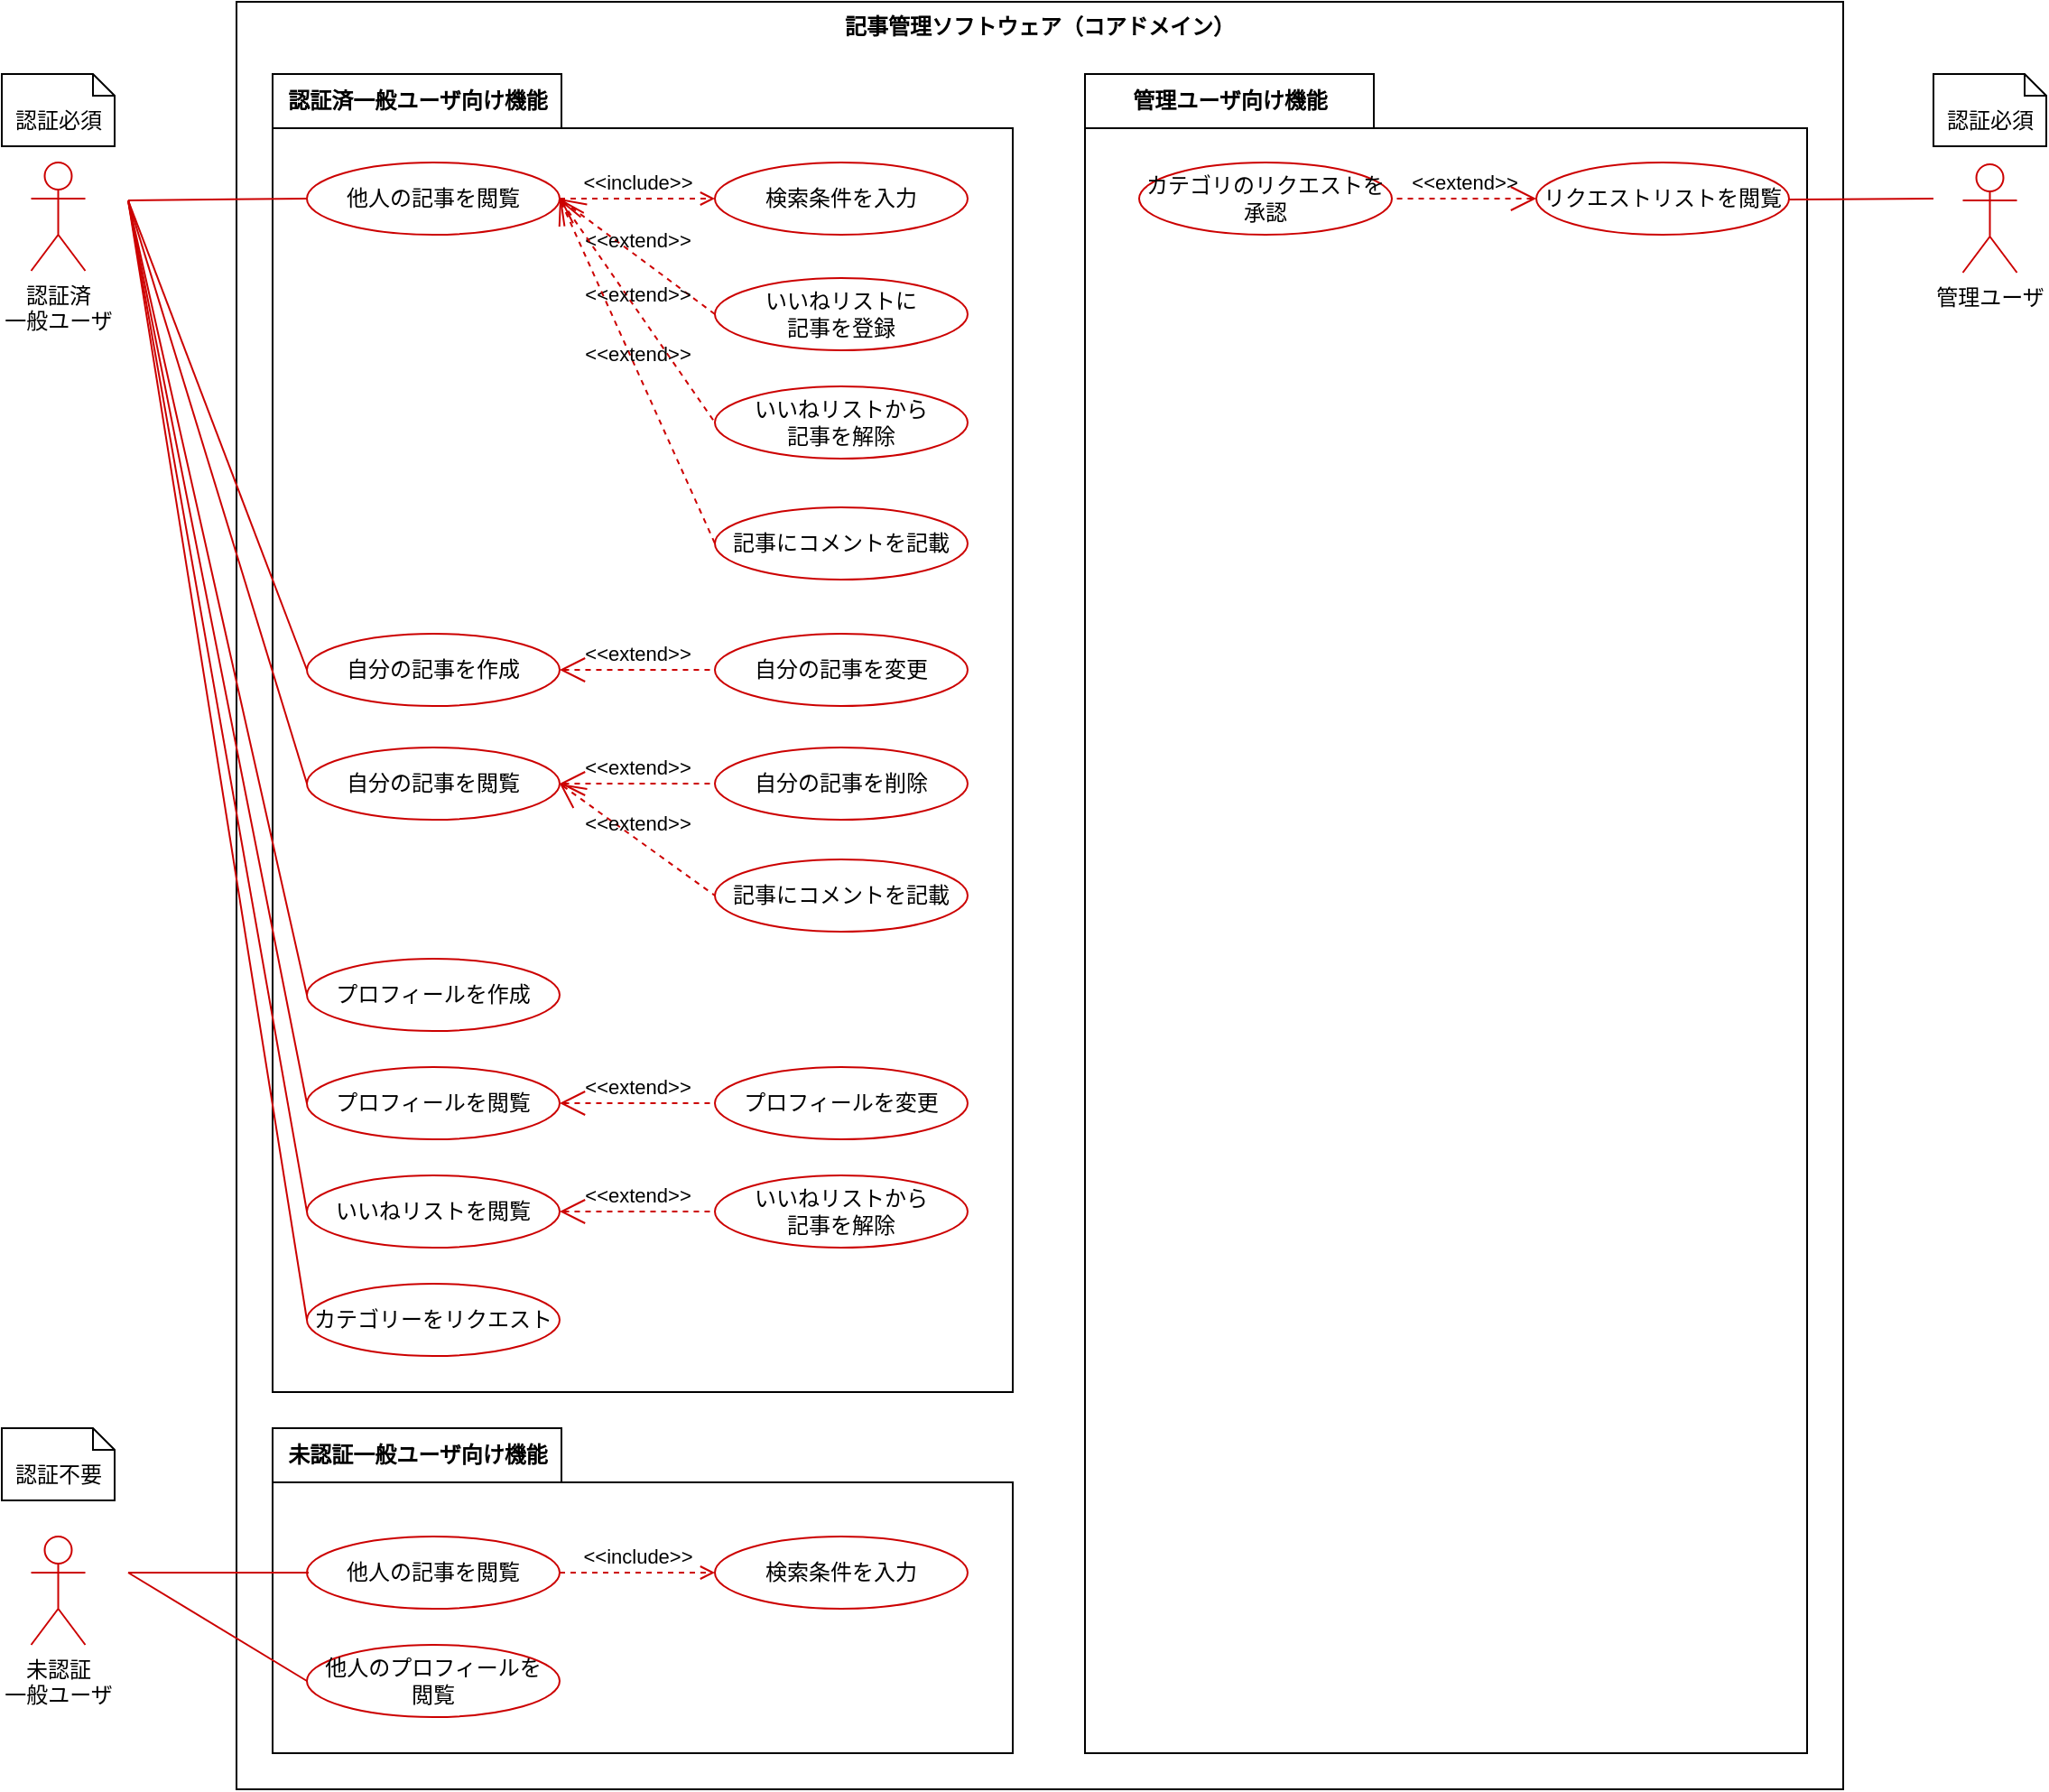 <mxfile version="13.9.9" type="device"><diagram name="Page-1" id="e7e014a7-5840-1c2e-5031-d8a46d1fe8dd"><mxGraphModel dx="1185" dy="642" grid="1" gridSize="10" guides="1" tooltips="1" connect="1" arrows="1" fold="1" page="1" pageScale="1" pageWidth="1169" pageHeight="826" background="#ffffff" math="0" shadow="0"><root><mxCell id="0"/><mxCell id="1" parent="0"/><mxCell id="8yZbtSi02i8_qKE5AEvQ-42" value="記事管理ソフトウェア（コアドメイン）" style="shape=rect;html=1;verticalAlign=top;fontStyle=1;whiteSpace=wrap;align=center;" parent="1" vertex="1"><mxGeometry x="460" y="130" width="890" height="990" as="geometry"/></mxCell><mxCell id="41YGwBdxz8Aqm4RbffEi-1" value="未認証一般ユーザ向け機能" style="shape=folder;fontStyle=1;tabWidth=160;tabHeight=30;tabPosition=left;html=1;boundedLbl=1;labelInHeader=1;" vertex="1" parent="1"><mxGeometry x="480" y="920" width="410" height="180" as="geometry"/></mxCell><mxCell id="8yZbtSi02i8_qKE5AEvQ-117" value="管理ユーザ向け機能" style="shape=folder;fontStyle=1;tabWidth=160;tabHeight=30;tabPosition=left;html=1;boundedLbl=1;labelInHeader=1;" parent="1" vertex="1"><mxGeometry x="930" y="170" width="400" height="930" as="geometry"/></mxCell><mxCell id="8yZbtSi02i8_qKE5AEvQ-115" value="認証済一般ユーザ向け機能" style="shape=folder;fontStyle=1;tabWidth=160;tabHeight=30;tabPosition=left;html=1;boundedLbl=1;labelInHeader=1;" parent="1" vertex="1"><mxGeometry x="480" y="170" width="410" height="730" as="geometry"/></mxCell><mxCell id="8yZbtSi02i8_qKE5AEvQ-43" value="他人の記事を閲覧" style="ellipse;whiteSpace=wrap;html=1;strokeColor=#CC0000;" parent="1" vertex="1"><mxGeometry x="499" y="219" width="140" height="40" as="geometry"/></mxCell><mxCell id="8yZbtSi02i8_qKE5AEvQ-44" value="自分の記事を作成" style="ellipse;whiteSpace=wrap;html=1;strokeColor=#CC0000;" parent="1" vertex="1"><mxGeometry x="499" y="480" width="140" height="40" as="geometry"/></mxCell><mxCell id="8yZbtSi02i8_qKE5AEvQ-45" value="自分の記事を削除" style="ellipse;whiteSpace=wrap;html=1;strokeColor=#CC0000;" parent="1" vertex="1"><mxGeometry x="725.0" y="543" width="140" height="40" as="geometry"/></mxCell><mxCell id="8yZbtSi02i8_qKE5AEvQ-46" value="自分の記事を変更" style="ellipse;whiteSpace=wrap;html=1;strokeColor=#CC0000;" parent="1" vertex="1"><mxGeometry x="725.0" y="480" width="140" height="40" as="geometry"/></mxCell><mxCell id="8yZbtSi02i8_qKE5AEvQ-50" value="" style="endArrow=none;html=1;entryX=0;entryY=0.5;entryDx=0;entryDy=0;strokeColor=#CC0000;" parent="1" target="8yZbtSi02i8_qKE5AEvQ-43" edge="1"><mxGeometry width="50" height="50" relative="1" as="geometry"><mxPoint x="400" y="240" as="sourcePoint"/><mxPoint x="480" y="370" as="targetPoint"/></mxGeometry></mxCell><mxCell id="8yZbtSi02i8_qKE5AEvQ-51" value="" style="endArrow=none;html=1;entryX=0;entryY=0.5;entryDx=0;entryDy=0;strokeColor=#CC0000;" parent="1" target="8yZbtSi02i8_qKE5AEvQ-44" edge="1"><mxGeometry width="50" height="50" relative="1" as="geometry"><mxPoint x="400" y="240" as="sourcePoint"/><mxPoint x="610.0" y="300" as="targetPoint"/></mxGeometry></mxCell><mxCell id="8yZbtSi02i8_qKE5AEvQ-54" value="認証必須" style="shape=note2;boundedLbl=1;whiteSpace=wrap;html=1;size=12;verticalAlign=top;align=center;" parent="1" vertex="1"><mxGeometry x="330" y="170" width="62.5" height="40" as="geometry"/></mxCell><mxCell id="8yZbtSi02i8_qKE5AEvQ-57" value="認証済&lt;br&gt;一般ユーザ" style="shape=umlActor;html=1;verticalLabelPosition=bottom;verticalAlign=top;align=center;strokeColor=#CC0000;" parent="1" vertex="1"><mxGeometry x="346.25" y="219" width="30" height="60" as="geometry"/></mxCell><mxCell id="8yZbtSi02i8_qKE5AEvQ-60" value="未認証&lt;br&gt;一般ユーザ" style="shape=umlActor;html=1;verticalLabelPosition=bottom;verticalAlign=top;align=center;strokeColor=#CC0000;direction=east;" parent="1" vertex="1"><mxGeometry x="346.25" y="980" width="30" height="60" as="geometry"/></mxCell><mxCell id="8yZbtSi02i8_qKE5AEvQ-61" value="他人の記事を閲覧" style="ellipse;whiteSpace=wrap;html=1;strokeColor=#CC0000;direction=east;" parent="1" vertex="1"><mxGeometry x="499" y="980" width="140" height="40" as="geometry"/></mxCell><mxCell id="8yZbtSi02i8_qKE5AEvQ-62" value="記事にコメントを記載" style="ellipse;whiteSpace=wrap;html=1;strokeColor=#CC0000;" parent="1" vertex="1"><mxGeometry x="725.0" y="605" width="140" height="40" as="geometry"/></mxCell><mxCell id="8yZbtSi02i8_qKE5AEvQ-65" value="" style="endArrow=none;html=1;strokeColor=#CC0000;" parent="1" edge="1"><mxGeometry width="50" height="50" relative="1" as="geometry"><mxPoint x="400" y="1000" as="sourcePoint"/><mxPoint x="500" y="1000" as="targetPoint"/></mxGeometry></mxCell><mxCell id="8yZbtSi02i8_qKE5AEvQ-67" value="検索条件を入力" style="ellipse;whiteSpace=wrap;html=1;strokeColor=#CC0000;direction=east;" parent="1" vertex="1"><mxGeometry x="725.0" y="980" width="140" height="40" as="geometry"/></mxCell><mxCell id="8yZbtSi02i8_qKE5AEvQ-69" value="&amp;lt;&amp;lt;include&amp;gt;&amp;gt;" style="edgeStyle=none;html=1;endArrow=open;verticalAlign=bottom;dashed=1;labelBackgroundColor=none;strokeColor=#CC0000;exitX=1;exitY=0.5;exitDx=0;exitDy=0;" parent="1" source="8yZbtSi02i8_qKE5AEvQ-61" target="8yZbtSi02i8_qKE5AEvQ-67" edge="1"><mxGeometry width="160" relative="1" as="geometry"><mxPoint x="370" y="1147" as="sourcePoint"/><mxPoint x="480" y="1177" as="targetPoint"/></mxGeometry></mxCell><mxCell id="8yZbtSi02i8_qKE5AEvQ-70" value="いいねリストに&lt;br&gt;記事を登録" style="ellipse;whiteSpace=wrap;html=1;strokeColor=#CC0000;" parent="1" vertex="1"><mxGeometry x="725.0" y="283" width="140" height="40" as="geometry"/></mxCell><mxCell id="8yZbtSi02i8_qKE5AEvQ-91" value="認証不要" style="shape=note2;boundedLbl=1;whiteSpace=wrap;html=1;size=12;verticalAlign=top;align=center;direction=east;" parent="1" vertex="1"><mxGeometry x="330" y="920" width="62.5" height="40" as="geometry"/></mxCell><mxCell id="8yZbtSi02i8_qKE5AEvQ-96" value="&amp;lt;&amp;lt;extend&amp;gt;&amp;gt;" style="edgeStyle=none;html=1;startArrow=open;endArrow=none;startSize=12;verticalAlign=bottom;dashed=1;labelBackgroundColor=none;entryX=0;entryY=0.5;entryDx=0;entryDy=0;strokeColor=#CC0000;exitX=1;exitY=0.5;exitDx=0;exitDy=0;" parent="1" source="8yZbtSi02i8_qKE5AEvQ-43" target="8yZbtSi02i8_qKE5AEvQ-70" edge="1"><mxGeometry width="160" relative="1" as="geometry"><mxPoint x="640" y="243" as="sourcePoint"/><mxPoint x="740" y="540" as="targetPoint"/></mxGeometry></mxCell><mxCell id="8yZbtSi02i8_qKE5AEvQ-97" value="いいねリストを閲覧" style="ellipse;whiteSpace=wrap;html=1;strokeColor=#CC0000;" parent="1" vertex="1"><mxGeometry x="499" y="780" width="140" height="40" as="geometry"/></mxCell><mxCell id="8yZbtSi02i8_qKE5AEvQ-99" value="" style="endArrow=none;html=1;entryX=0;entryY=0.5;entryDx=0;entryDy=0;strokeColor=#CC0000;" parent="1" target="8yZbtSi02i8_qKE5AEvQ-97" edge="1"><mxGeometry width="50" height="50" relative="1" as="geometry"><mxPoint x="400" y="240" as="sourcePoint"/><mxPoint x="526.25" y="240" as="targetPoint"/></mxGeometry></mxCell><mxCell id="8yZbtSi02i8_qKE5AEvQ-101" value="いいねリストから&lt;br&gt;記事を解除" style="ellipse;whiteSpace=wrap;html=1;strokeColor=#CC0000;" parent="1" vertex="1"><mxGeometry x="725.0" y="780" width="140" height="40" as="geometry"/></mxCell><mxCell id="8yZbtSi02i8_qKE5AEvQ-104" value="プロフィールを作成" style="ellipse;whiteSpace=wrap;html=1;strokeColor=#CC0000;" parent="1" vertex="1"><mxGeometry x="499" y="660" width="140" height="40" as="geometry"/></mxCell><mxCell id="8yZbtSi02i8_qKE5AEvQ-105" value="プロフィールを変更" style="ellipse;whiteSpace=wrap;html=1;strokeColor=#CC0000;" parent="1" vertex="1"><mxGeometry x="725.0" y="720" width="140" height="40" as="geometry"/></mxCell><mxCell id="8yZbtSi02i8_qKE5AEvQ-106" value="プロフィールを閲覧" style="ellipse;whiteSpace=wrap;html=1;strokeColor=#CC0000;" parent="1" vertex="1"><mxGeometry x="499" y="720" width="140" height="40" as="geometry"/></mxCell><mxCell id="8yZbtSi02i8_qKE5AEvQ-107" value="" style="endArrow=none;html=1;entryX=0;entryY=0.5;entryDx=0;entryDy=0;strokeColor=#CC0000;" parent="1" target="8yZbtSi02i8_qKE5AEvQ-106" edge="1"><mxGeometry width="50" height="50" relative="1" as="geometry"><mxPoint x="400" y="240" as="sourcePoint"/><mxPoint x="376.667" y="620" as="targetPoint"/></mxGeometry></mxCell><mxCell id="8yZbtSi02i8_qKE5AEvQ-108" value="" style="endArrow=none;html=1;entryX=0;entryY=0.5;entryDx=0;entryDy=0;strokeColor=#CC0000;" parent="1" target="8yZbtSi02i8_qKE5AEvQ-112" edge="1"><mxGeometry width="50" height="50" relative="1" as="geometry"><mxPoint x="400" y="1000" as="sourcePoint"/><mxPoint x="460" y="1207" as="targetPoint"/></mxGeometry></mxCell><mxCell id="8yZbtSi02i8_qKE5AEvQ-109" value="" style="endArrow=none;html=1;entryX=0;entryY=0.5;entryDx=0;entryDy=0;strokeColor=#CC0000;" parent="1" target="8yZbtSi02i8_qKE5AEvQ-104" edge="1"><mxGeometry width="50" height="50" relative="1" as="geometry"><mxPoint x="400" y="240" as="sourcePoint"/><mxPoint x="390" y="590" as="targetPoint"/></mxGeometry></mxCell><mxCell id="8yZbtSi02i8_qKE5AEvQ-112" value="他人のプロフィールを&lt;br&gt;閲覧" style="ellipse;whiteSpace=wrap;html=1;strokeColor=#CC0000;direction=east;" parent="1" vertex="1"><mxGeometry x="499" y="1040" width="140" height="40" as="geometry"/></mxCell><mxCell id="8yZbtSi02i8_qKE5AEvQ-119" value="自分の記事を閲覧" style="ellipse;whiteSpace=wrap;html=1;strokeColor=#CC0000;" parent="1" vertex="1"><mxGeometry x="499" y="543" width="140" height="40" as="geometry"/></mxCell><mxCell id="8yZbtSi02i8_qKE5AEvQ-120" value="" style="endArrow=none;html=1;strokeColor=#CC0000;entryX=0;entryY=0.5;entryDx=0;entryDy=0;" parent="1" target="8yZbtSi02i8_qKE5AEvQ-119" edge="1"><mxGeometry width="50" height="50" relative="1" as="geometry"><mxPoint x="400" y="240" as="sourcePoint"/><mxPoint x="520" y="304" as="targetPoint"/></mxGeometry></mxCell><mxCell id="8yZbtSi02i8_qKE5AEvQ-121" value="&amp;lt;&amp;lt;extend&amp;gt;&amp;gt;" style="edgeStyle=none;html=1;startArrow=open;endArrow=none;startSize=12;verticalAlign=bottom;dashed=1;labelBackgroundColor=none;exitX=1;exitY=0.5;exitDx=0;exitDy=0;entryX=0;entryY=0.5;entryDx=0;entryDy=0;strokeColor=#CC0000;" parent="1" source="8yZbtSi02i8_qKE5AEvQ-44" target="8yZbtSi02i8_qKE5AEvQ-46" edge="1"><mxGeometry width="160" relative="1" as="geometry"><mxPoint x="660" y="492.58" as="sourcePoint"/><mxPoint x="730" y="492.58" as="targetPoint"/></mxGeometry></mxCell><mxCell id="8yZbtSi02i8_qKE5AEvQ-122" value="&amp;lt;&amp;lt;extend&amp;gt;&amp;gt;" style="edgeStyle=none;html=1;startArrow=open;endArrow=none;startSize=12;verticalAlign=bottom;dashed=1;labelBackgroundColor=none;exitX=1;exitY=0.5;exitDx=0;exitDy=0;entryX=0;entryY=0.5;entryDx=0;entryDy=0;strokeColor=#CC0000;" parent="1" source="8yZbtSi02i8_qKE5AEvQ-119" target="8yZbtSi02i8_qKE5AEvQ-45" edge="1"><mxGeometry width="160" relative="1" as="geometry"><mxPoint x="660" y="562.58" as="sourcePoint"/><mxPoint x="730" y="562.58" as="targetPoint"/></mxGeometry></mxCell><mxCell id="8yZbtSi02i8_qKE5AEvQ-123" value="&amp;lt;&amp;lt;extend&amp;gt;&amp;gt;" style="edgeStyle=none;html=1;startArrow=open;endArrow=none;startSize=12;verticalAlign=bottom;dashed=1;labelBackgroundColor=none;entryX=0;entryY=0.5;entryDx=0;entryDy=0;strokeColor=#CC0000;exitX=1;exitY=0.5;exitDx=0;exitDy=0;" parent="1" source="8yZbtSi02i8_qKE5AEvQ-106" target="8yZbtSi02i8_qKE5AEvQ-105" edge="1"><mxGeometry width="160" relative="1" as="geometry"><mxPoint x="650" y="620" as="sourcePoint"/><mxPoint x="725" y="690" as="targetPoint"/></mxGeometry></mxCell><mxCell id="8yZbtSi02i8_qKE5AEvQ-124" value="&amp;lt;&amp;lt;extend&amp;gt;&amp;gt;" style="edgeStyle=none;html=1;startArrow=open;endArrow=none;startSize=12;verticalAlign=bottom;dashed=1;labelBackgroundColor=none;entryX=0;entryY=0.5;entryDx=0;entryDy=0;strokeColor=#CC0000;exitX=1;exitY=0.5;exitDx=0;exitDy=0;" parent="1" source="8yZbtSi02i8_qKE5AEvQ-119" target="8yZbtSi02i8_qKE5AEvQ-62" edge="1"><mxGeometry width="160" relative="1" as="geometry"><mxPoint x="660" y="493" as="sourcePoint"/><mxPoint x="725" y="606" as="targetPoint"/></mxGeometry></mxCell><mxCell id="8yZbtSi02i8_qKE5AEvQ-126" value="&amp;lt;&amp;lt;extend&amp;gt;&amp;gt;" style="edgeStyle=none;html=1;startArrow=open;endArrow=none;startSize=12;verticalAlign=bottom;dashed=1;labelBackgroundColor=none;entryX=0;entryY=0.5;entryDx=0;entryDy=0;strokeColor=#CC0000;exitX=1;exitY=0.5;exitDx=0;exitDy=0;" parent="1" source="8yZbtSi02i8_qKE5AEvQ-97" target="8yZbtSi02i8_qKE5AEvQ-101" edge="1"><mxGeometry width="160" relative="1" as="geometry"><mxPoint x="665.0" y="770" as="sourcePoint"/><mxPoint x="740" y="770" as="targetPoint"/></mxGeometry></mxCell><mxCell id="8yZbtSi02i8_qKE5AEvQ-127" value="いいねリストから&lt;br&gt;記事を解除" style="ellipse;whiteSpace=wrap;html=1;strokeColor=#CC0000;" parent="1" vertex="1"><mxGeometry x="725.0" y="343" width="140" height="40" as="geometry"/></mxCell><mxCell id="8yZbtSi02i8_qKE5AEvQ-128" value="&amp;lt;&amp;lt;extend&amp;gt;&amp;gt;" style="edgeStyle=none;html=1;startArrow=open;endArrow=none;startSize=12;verticalAlign=bottom;dashed=1;labelBackgroundColor=none;entryX=0;entryY=0.5;entryDx=0;entryDy=0;strokeColor=#CC0000;exitX=1;exitY=0.5;exitDx=0;exitDy=0;" parent="1" source="8yZbtSi02i8_qKE5AEvQ-43" target="8yZbtSi02i8_qKE5AEvQ-127" edge="1"><mxGeometry width="160" relative="1" as="geometry"><mxPoint x="655" y="253" as="sourcePoint"/><mxPoint x="740" y="250" as="targetPoint"/></mxGeometry></mxCell><mxCell id="8yZbtSi02i8_qKE5AEvQ-129" value="検索条件を入力" style="ellipse;whiteSpace=wrap;html=1;strokeColor=#CC0000;" parent="1" vertex="1"><mxGeometry x="725.0" y="219" width="140" height="40" as="geometry"/></mxCell><mxCell id="8yZbtSi02i8_qKE5AEvQ-132" value="&amp;lt;&amp;lt;include&amp;gt;&amp;gt;" style="edgeStyle=none;html=1;endArrow=open;verticalAlign=bottom;dashed=1;labelBackgroundColor=none;exitX=1;exitY=0.5;exitDx=0;exitDy=0;strokeColor=#CC0000;entryX=0;entryY=0.5;entryDx=0;entryDy=0;" parent="1" source="8yZbtSi02i8_qKE5AEvQ-43" target="8yZbtSi02i8_qKE5AEvQ-129" edge="1"><mxGeometry width="160" relative="1" as="geometry"><mxPoint x="760" y="290" as="sourcePoint"/><mxPoint x="680.0" y="291" as="targetPoint"/></mxGeometry></mxCell><mxCell id="41YGwBdxz8Aqm4RbffEi-2" style="edgeStyle=orthogonalEdgeStyle;rounded=0;orthogonalLoop=1;jettySize=auto;html=1;exitX=0.5;exitY=1;exitDx=0;exitDy=0;exitPerimeter=0;" edge="1" parent="1" source="41YGwBdxz8Aqm4RbffEi-1" target="41YGwBdxz8Aqm4RbffEi-1"><mxGeometry relative="1" as="geometry"/></mxCell><mxCell id="41YGwBdxz8Aqm4RbffEi-4" value="認証必須" style="shape=note2;boundedLbl=1;whiteSpace=wrap;html=1;size=12;verticalAlign=top;align=center;" vertex="1" parent="1"><mxGeometry x="1400" y="170" width="62.5" height="40" as="geometry"/></mxCell><mxCell id="41YGwBdxz8Aqm4RbffEi-5" value="管理ユーザ" style="shape=umlActor;html=1;verticalLabelPosition=bottom;verticalAlign=top;align=center;strokeColor=#CC0000;" vertex="1" parent="1"><mxGeometry x="1416.25" y="220" width="30" height="60" as="geometry"/></mxCell><mxCell id="41YGwBdxz8Aqm4RbffEi-6" value="カテゴリーをリクエスト" style="ellipse;whiteSpace=wrap;html=1;strokeColor=#CC0000;" vertex="1" parent="1"><mxGeometry x="499" y="840" width="140" height="40" as="geometry"/></mxCell><mxCell id="41YGwBdxz8Aqm4RbffEi-7" value="" style="endArrow=none;html=1;strokeColor=#CC0000;entryX=0;entryY=0.5;entryDx=0;entryDy=0;" edge="1" parent="1" target="41YGwBdxz8Aqm4RbffEi-6"><mxGeometry width="50" height="50" relative="1" as="geometry"><mxPoint x="400" y="240" as="sourcePoint"/><mxPoint x="499" y="780" as="targetPoint"/></mxGeometry></mxCell><mxCell id="41YGwBdxz8Aqm4RbffEi-8" value="リクエストリストを閲覧" style="ellipse;whiteSpace=wrap;html=1;strokeColor=#CC0000;" vertex="1" parent="1"><mxGeometry x="1180" y="219" width="140" height="40" as="geometry"/></mxCell><mxCell id="41YGwBdxz8Aqm4RbffEi-9" value="カテゴリのリクエストを&lt;br&gt;承認" style="ellipse;whiteSpace=wrap;html=1;strokeColor=#CC0000;" vertex="1" parent="1"><mxGeometry x="960.0" y="219" width="140" height="40" as="geometry"/></mxCell><mxCell id="41YGwBdxz8Aqm4RbffEi-10" value="&amp;lt;&amp;lt;extend&amp;gt;&amp;gt;" style="edgeStyle=none;html=1;startArrow=open;endArrow=none;startSize=12;verticalAlign=bottom;dashed=1;labelBackgroundColor=none;entryX=1;entryY=0.5;entryDx=0;entryDy=0;strokeColor=#CC0000;" edge="1" parent="1" source="41YGwBdxz8Aqm4RbffEi-8" target="41YGwBdxz8Aqm4RbffEi-9"><mxGeometry width="160" relative="1" as="geometry"><mxPoint x="1060" y="302.5" as="sourcePoint"/><mxPoint x="1146" y="302.5" as="targetPoint"/></mxGeometry></mxCell><mxCell id="41YGwBdxz8Aqm4RbffEi-12" value="記事にコメントを記載" style="ellipse;whiteSpace=wrap;html=1;strokeColor=#CC0000;" vertex="1" parent="1"><mxGeometry x="725.0" y="410" width="140" height="40" as="geometry"/></mxCell><mxCell id="41YGwBdxz8Aqm4RbffEi-13" value="&amp;lt;&amp;lt;extend&amp;gt;&amp;gt;" style="edgeStyle=none;html=1;startArrow=open;endArrow=none;startSize=12;verticalAlign=bottom;dashed=1;labelBackgroundColor=none;entryX=0;entryY=0.5;entryDx=0;entryDy=0;strokeColor=#CC0000;exitX=1;exitY=0.5;exitDx=0;exitDy=0;" edge="1" parent="1" source="8yZbtSi02i8_qKE5AEvQ-43" target="41YGwBdxz8Aqm4RbffEi-12"><mxGeometry width="160" relative="1" as="geometry"><mxPoint x="630.0" y="351" as="sourcePoint"/><mxPoint x="716.0" y="413" as="targetPoint"/></mxGeometry></mxCell><mxCell id="41YGwBdxz8Aqm4RbffEi-14" value="" style="endArrow=none;html=1;strokeColor=#CC0000;" edge="1" parent="1"><mxGeometry width="50" height="50" relative="1" as="geometry"><mxPoint x="1320" y="239.5" as="sourcePoint"/><mxPoint x="1400" y="239" as="targetPoint"/></mxGeometry></mxCell></root></mxGraphModel></diagram></mxfile>